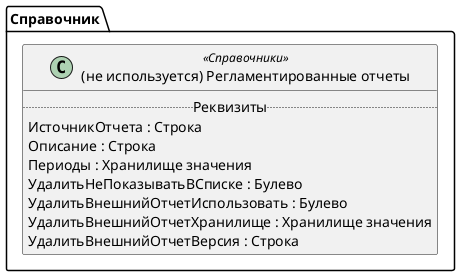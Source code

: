 ﻿@startuml УдалитьРегламентированныеОтчеты
'!include templates.wsd
'..\include templates.wsd
class Справочник.УдалитьРегламентированныеОтчеты as "(не используется) Регламентированные отчеты" <<Справочники>>
{
..Реквизиты..
ИсточникОтчета : Строка
Описание : Строка
Периоды : Хранилище значения
УдалитьНеПоказыватьВСписке : Булево
УдалитьВнешнийОтчетИспользовать : Булево
УдалитьВнешнийОтчетХранилище : Хранилище значения
УдалитьВнешнийОтчетВерсия : Строка
}
@enduml
